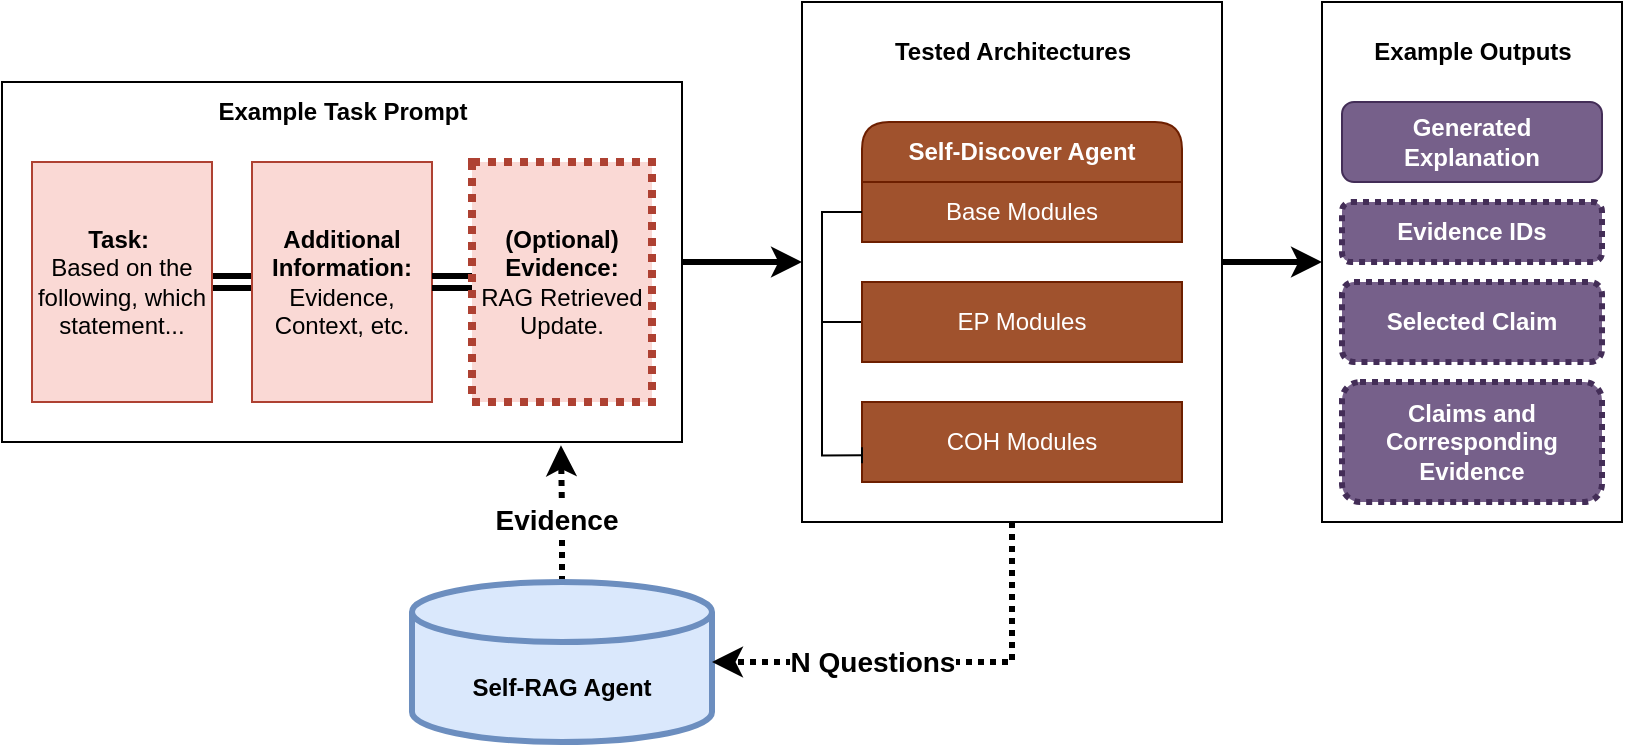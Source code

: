 <mxfile version="24.7.7">
  <diagram id="X9dp35aaHX3gi-LOfMCR" name="Strona-1">
    <mxGraphModel dx="1194" dy="756" grid="1" gridSize="10" guides="1" tooltips="1" connect="1" arrows="1" fold="1" page="1" pageScale="1" pageWidth="827" pageHeight="1169" math="0" shadow="0">
      <root>
        <mxCell id="0" />
        <mxCell id="1" parent="0" />
        <mxCell id="1ecQKhBJoIloujbFIrHV-33" style="edgeStyle=orthogonalEdgeStyle;rounded=0;orthogonalLoop=1;jettySize=auto;html=1;exitX=1;exitY=0.5;exitDx=0;exitDy=0;entryX=0;entryY=0.5;entryDx=0;entryDy=0;shape=link;strokeWidth=3;" parent="1" source="1ecQKhBJoIloujbFIrHV-8" target="1ecQKhBJoIloujbFIrHV-9" edge="1">
          <mxGeometry relative="1" as="geometry" />
        </mxCell>
        <mxCell id="1ecQKhBJoIloujbFIrHV-8" value="&lt;b&gt;Task:&amp;nbsp;&lt;/b&gt;&lt;div&gt;Based on the following, which statement...&lt;/div&gt;" style="rounded=0;whiteSpace=wrap;html=1;fillColor=#fad9d5;strokeColor=#ae4132;" parent="1" vertex="1">
          <mxGeometry x="45" y="110" width="90" height="120" as="geometry" />
        </mxCell>
        <mxCell id="1ecQKhBJoIloujbFIrHV-9" value="&lt;b&gt;Additional Information: &lt;/b&gt;Evidence, Context, etc." style="rounded=0;whiteSpace=wrap;html=1;fillColor=#fad9d5;strokeColor=#ae4132;" parent="1" vertex="1">
          <mxGeometry x="155" y="110" width="90" height="120" as="geometry" />
        </mxCell>
        <mxCell id="1ecQKhBJoIloujbFIrHV-86" style="edgeStyle=orthogonalEdgeStyle;rounded=0;orthogonalLoop=1;jettySize=auto;html=1;exitX=1;exitY=0.5;exitDx=0;exitDy=0;entryX=0;entryY=0.5;entryDx=0;entryDy=0;strokeWidth=3;" parent="1" source="1ecQKhBJoIloujbFIrHV-35" target="1ecQKhBJoIloujbFIrHV-48" edge="1">
          <mxGeometry relative="1" as="geometry" />
        </mxCell>
        <mxCell id="1ecQKhBJoIloujbFIrHV-35" value="" style="rounded=0;whiteSpace=wrap;html=1;fillColor=none;" parent="1" vertex="1">
          <mxGeometry x="30" y="70" width="340" height="180" as="geometry" />
        </mxCell>
        <mxCell id="1ecQKhBJoIloujbFIrHV-36" value="&lt;b&gt;Example Task Prompt&lt;/b&gt;" style="text;html=1;align=center;verticalAlign=middle;resizable=0;points=[];autosize=1;strokeColor=none;fillColor=none;" parent="1" vertex="1">
          <mxGeometry x="125" y="70" width="150" height="30" as="geometry" />
        </mxCell>
        <mxCell id="1ecQKhBJoIloujbFIrHV-41" style="edgeStyle=orthogonalEdgeStyle;rounded=0;orthogonalLoop=1;jettySize=auto;html=1;exitX=0;exitY=0.75;exitDx=0;exitDy=0;entryX=0;entryY=0.5;entryDx=0;entryDy=0;endArrow=baseDash;endFill=0;" parent="1" source="1ecQKhBJoIloujbFIrHV-38" target="1ecQKhBJoIloujbFIrHV-40" edge="1">
          <mxGeometry relative="1" as="geometry" />
        </mxCell>
        <mxCell id="1ecQKhBJoIloujbFIrHV-38" value="&lt;b&gt;Self-Discover Agent&lt;/b&gt;" style="swimlane;fontStyle=0;childLayout=stackLayout;horizontal=1;startSize=30;horizontalStack=0;resizeParent=1;resizeParentMax=0;resizeLast=0;collapsible=1;marginBottom=0;whiteSpace=wrap;html=1;fillColor=#a0522d;strokeColor=#6D1F00;rounded=1;align=center;fontColor=#ffffff;" parent="1" vertex="1">
          <mxGeometry x="460" y="90" width="160" height="60" as="geometry" />
        </mxCell>
        <mxCell id="1ecQKhBJoIloujbFIrHV-39" value="Base Modules" style="text;strokeColor=#6D1F00;fillColor=#a0522d;align=center;verticalAlign=middle;spacingLeft=4;spacingRight=4;overflow=hidden;points=[[0,0.5],[1,0.5]];portConstraint=eastwest;rotatable=0;whiteSpace=wrap;html=1;fontColor=#ffffff;" parent="1ecQKhBJoIloujbFIrHV-38" vertex="1">
          <mxGeometry y="30" width="160" height="30" as="geometry" />
        </mxCell>
        <mxCell id="1ecQKhBJoIloujbFIrHV-40" value="EP Modules" style="text;strokeColor=#6D1F00;fillColor=#a0522d;align=center;verticalAlign=middle;spacingLeft=4;spacingRight=4;overflow=hidden;points=[[0,0.5],[1,0.5]];portConstraint=eastwest;rotatable=0;whiteSpace=wrap;html=1;fontColor=#ffffff;" parent="1" vertex="1">
          <mxGeometry x="460" y="170" width="160" height="40" as="geometry" />
        </mxCell>
        <mxCell id="1ecQKhBJoIloujbFIrHV-42" value="COH Modules" style="text;strokeColor=#6D1F00;fillColor=#a0522d;align=center;verticalAlign=middle;spacingLeft=4;spacingRight=4;overflow=hidden;points=[[0,0.5],[1,0.5]];portConstraint=eastwest;rotatable=0;whiteSpace=wrap;html=1;fontColor=#ffffff;" parent="1" vertex="1">
          <mxGeometry x="460" y="230" width="160" height="40" as="geometry" />
        </mxCell>
        <mxCell id="1ecQKhBJoIloujbFIrHV-43" style="edgeStyle=orthogonalEdgeStyle;rounded=0;orthogonalLoop=1;jettySize=auto;html=1;exitX=0;exitY=0.5;exitDx=0;exitDy=0;entryX=0;entryY=0.667;entryDx=0;entryDy=0;entryPerimeter=0;endArrow=baseDash;endFill=0;" parent="1" source="1ecQKhBJoIloujbFIrHV-39" target="1ecQKhBJoIloujbFIrHV-42" edge="1">
          <mxGeometry relative="1" as="geometry">
            <mxPoint x="790" y="-5.0" as="targetPoint" />
          </mxGeometry>
        </mxCell>
        <mxCell id="1ecQKhBJoIloujbFIrHV-87" style="edgeStyle=orthogonalEdgeStyle;rounded=0;orthogonalLoop=1;jettySize=auto;html=1;exitX=1;exitY=0.5;exitDx=0;exitDy=0;entryX=0;entryY=0.5;entryDx=0;entryDy=0;strokeWidth=3;" parent="1" source="1ecQKhBJoIloujbFIrHV-48" target="1ecQKhBJoIloujbFIrHV-84" edge="1">
          <mxGeometry relative="1" as="geometry" />
        </mxCell>
        <mxCell id="1ecQKhBJoIloujbFIrHV-48" value="" style="rounded=0;whiteSpace=wrap;html=1;fillColor=none;" parent="1" vertex="1">
          <mxGeometry x="430" y="30" width="210" height="260" as="geometry" />
        </mxCell>
        <mxCell id="1ecQKhBJoIloujbFIrHV-49" value="&lt;b&gt;Tested Architectures&lt;/b&gt;" style="text;html=1;align=center;verticalAlign=middle;resizable=0;points=[];autosize=1;strokeColor=none;fillColor=none;" parent="1" vertex="1">
          <mxGeometry x="465" y="40" width="140" height="30" as="geometry" />
        </mxCell>
        <mxCell id="1ecQKhBJoIloujbFIrHV-76" style="edgeStyle=orthogonalEdgeStyle;rounded=0;orthogonalLoop=1;jettySize=auto;html=1;exitX=0;exitY=0.5;exitDx=0;exitDy=0;entryX=1;entryY=0.5;entryDx=0;entryDy=0;shape=link;strokeWidth=3;" parent="1" source="1ecQKhBJoIloujbFIrHV-75" target="1ecQKhBJoIloujbFIrHV-9" edge="1">
          <mxGeometry relative="1" as="geometry" />
        </mxCell>
        <mxCell id="1ecQKhBJoIloujbFIrHV-75" value="&lt;b&gt;(Optional) Evidence:&lt;/b&gt;&lt;div&gt;RAG Retrieved Update.&lt;/div&gt;" style="rounded=0;whiteSpace=wrap;html=1;fillColor=#fad9d5;strokeColor=#ae4132;dashed=1;dashPattern=1 1;strokeWidth=4;" parent="1" vertex="1">
          <mxGeometry x="265" y="110" width="90" height="120" as="geometry" />
        </mxCell>
        <mxCell id="1ecQKhBJoIloujbFIrHV-79" value="&lt;b&gt;Generated Explanation&lt;/b&gt;" style="rounded=1;whiteSpace=wrap;html=1;fillColor=#76608a;fontColor=#ffffff;strokeColor=#432D57;" parent="1" vertex="1">
          <mxGeometry x="700" y="80" width="130" height="40" as="geometry" />
        </mxCell>
        <mxCell id="1ecQKhBJoIloujbFIrHV-80" value="&lt;b&gt;Evidence IDs&lt;/b&gt;" style="rounded=1;whiteSpace=wrap;html=1;fillColor=#76608a;fontColor=#ffffff;strokeColor=#432D57;dashed=1;dashPattern=1 1;strokeWidth=3;" parent="1" vertex="1">
          <mxGeometry x="700" y="130" width="130" height="30" as="geometry" />
        </mxCell>
        <mxCell id="1ecQKhBJoIloujbFIrHV-81" value="&lt;b&gt;Selected Claim&lt;/b&gt;" style="rounded=1;whiteSpace=wrap;html=1;fillColor=#76608a;fontColor=#ffffff;strokeColor=#432D57;dashed=1;dashPattern=1 1;strokeWidth=3;" parent="1" vertex="1">
          <mxGeometry x="700" y="170" width="130" height="40" as="geometry" />
        </mxCell>
        <mxCell id="1ecQKhBJoIloujbFIrHV-82" value="&lt;b&gt;Claims and Corresponding Evidence&lt;/b&gt;" style="rounded=1;whiteSpace=wrap;html=1;fillColor=#76608a;fontColor=#ffffff;strokeColor=#432D57;dashed=1;dashPattern=1 1;strokeWidth=3;" parent="1" vertex="1">
          <mxGeometry x="700" y="220" width="130" height="60" as="geometry" />
        </mxCell>
        <mxCell id="1ecQKhBJoIloujbFIrHV-83" value="&lt;b&gt;Example Outputs&lt;/b&gt;" style="text;html=1;align=center;verticalAlign=middle;resizable=0;points=[];autosize=1;strokeColor=none;fillColor=none;" parent="1" vertex="1">
          <mxGeometry x="705" y="40" width="120" height="30" as="geometry" />
        </mxCell>
        <mxCell id="1ecQKhBJoIloujbFIrHV-84" value="" style="rounded=0;whiteSpace=wrap;html=1;fillColor=none;" parent="1" vertex="1">
          <mxGeometry x="690" y="30" width="150" height="260" as="geometry" />
        </mxCell>
        <mxCell id="L_qQxS2NbLFxJ32XFMK_-5" style="edgeStyle=orthogonalEdgeStyle;rounded=0;orthogonalLoop=1;jettySize=auto;html=1;exitX=0.5;exitY=0;exitDx=0;exitDy=0;exitPerimeter=0;dashed=1;dashPattern=1 1;entryX=0.822;entryY=1.009;entryDx=0;entryDy=0;entryPerimeter=0;strokeWidth=3;" parent="1" source="L_qQxS2NbLFxJ32XFMK_-1" target="1ecQKhBJoIloujbFIrHV-35" edge="1">
          <mxGeometry relative="1" as="geometry">
            <mxPoint x="310" y="260" as="targetPoint" />
          </mxGeometry>
        </mxCell>
        <mxCell id="L_qQxS2NbLFxJ32XFMK_-1" value="&lt;b&gt;Self-RAG Agent&lt;/b&gt;" style="shape=cylinder3;whiteSpace=wrap;html=1;boundedLbl=1;backgroundOutline=1;size=15;fillColor=#dae8fc;strokeColor=#6c8ebf;strokeWidth=3;" parent="1" vertex="1">
          <mxGeometry x="235" y="320" width="150" height="80" as="geometry" />
        </mxCell>
        <mxCell id="L_qQxS2NbLFxJ32XFMK_-3" style="edgeStyle=orthogonalEdgeStyle;rounded=0;orthogonalLoop=1;jettySize=auto;html=1;exitX=0.5;exitY=1;exitDx=0;exitDy=0;entryX=1;entryY=0.5;entryDx=0;entryDy=0;entryPerimeter=0;dashed=1;dashPattern=1 1;strokeWidth=3;" parent="1" source="1ecQKhBJoIloujbFIrHV-48" target="L_qQxS2NbLFxJ32XFMK_-1" edge="1">
          <mxGeometry relative="1" as="geometry" />
        </mxCell>
        <mxCell id="L_qQxS2NbLFxJ32XFMK_-4" value="&lt;b&gt;&lt;font style=&quot;font-size: 14px;&quot;&gt;N Questions&lt;/font&gt;&lt;/b&gt;" style="edgeLabel;html=1;align=center;verticalAlign=middle;resizable=0;points=[];" parent="L_qQxS2NbLFxJ32XFMK_-3" vertex="1" connectable="0">
          <mxGeometry x="-0.362" y="4" relative="1" as="geometry">
            <mxPoint x="-70" y="-4" as="offset" />
          </mxGeometry>
        </mxCell>
        <mxCell id="L_qQxS2NbLFxJ32XFMK_-6" value="&lt;b&gt;&lt;font style=&quot;font-size: 14px;&quot;&gt;Evidence&lt;/font&gt;&lt;/b&gt;" style="edgeLabel;html=1;align=center;verticalAlign=middle;resizable=0;points=[];" parent="1" vertex="1" connectable="0">
          <mxGeometry x="300.003" y="290.0" as="geometry">
            <mxPoint x="7" y="-1" as="offset" />
          </mxGeometry>
        </mxCell>
      </root>
    </mxGraphModel>
  </diagram>
</mxfile>
